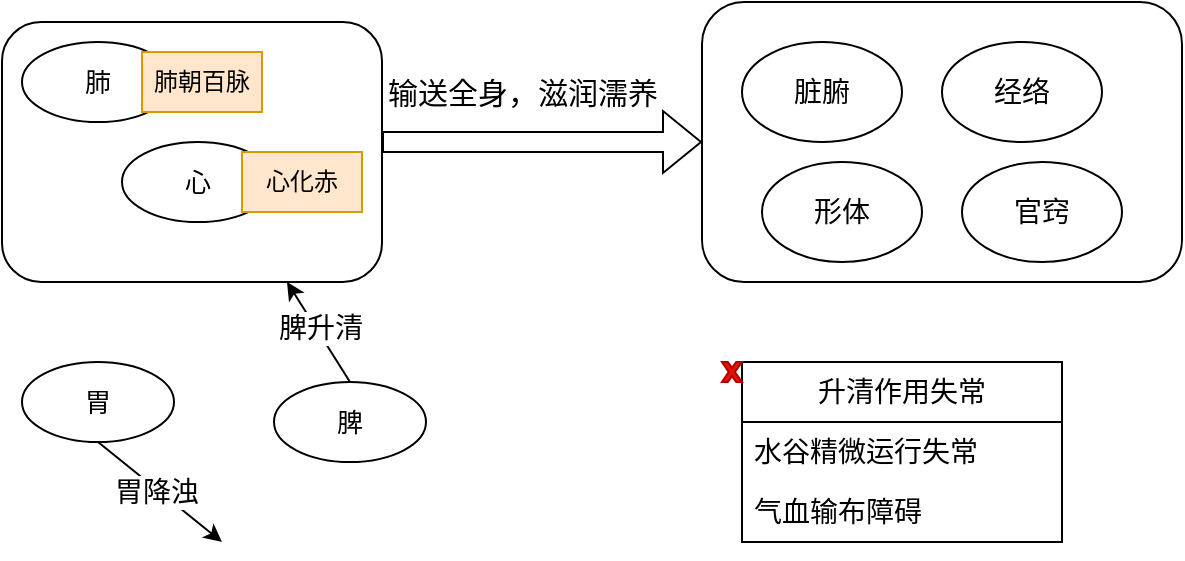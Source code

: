 <mxfile version="22.1.20" type="github">
  <diagram name="第 1 页" id="buYK50_n-58TJnyxpLri">
    <mxGraphModel dx="1050" dy="557" grid="1" gridSize="10" guides="1" tooltips="1" connect="1" arrows="1" fold="1" page="1" pageScale="1" pageWidth="827" pageHeight="1169" math="0" shadow="0">
      <root>
        <mxCell id="0" />
        <mxCell id="1" parent="0" />
        <mxCell id="j9wXNBpga4At5Q3Up0xu-15" value="" style="rounded=1;whiteSpace=wrap;html=1;" vertex="1" parent="1">
          <mxGeometry x="190" y="90" width="190" height="130" as="geometry" />
        </mxCell>
        <mxCell id="j9wXNBpga4At5Q3Up0xu-1" value="" style="group" vertex="1" connectable="0" parent="1">
          <mxGeometry x="200" y="100" width="120" height="40" as="geometry" />
        </mxCell>
        <mxCell id="j9wXNBpga4At5Q3Up0xu-2" value="肺" style="ellipse;whiteSpace=wrap;html=1;fontSize=13;" vertex="1" parent="j9wXNBpga4At5Q3Up0xu-1">
          <mxGeometry width="76" height="40" as="geometry" />
        </mxCell>
        <mxCell id="j9wXNBpga4At5Q3Up0xu-3" value="" style="endArrow=classic;html=1;rounded=0;exitX=1;exitY=0.5;exitDx=0;exitDy=0;" edge="1" parent="j9wXNBpga4At5Q3Up0xu-1" source="j9wXNBpga4At5Q3Up0xu-2" target="j9wXNBpga4At5Q3Up0xu-4">
          <mxGeometry width="50" height="50" relative="1" as="geometry">
            <mxPoint x="127" y="21" as="sourcePoint" />
            <mxPoint x="272" y="20" as="targetPoint" />
          </mxGeometry>
        </mxCell>
        <mxCell id="j9wXNBpga4At5Q3Up0xu-4" value="肺朝百脉" style="text;html=1;strokeColor=#d79b00;fillColor=#ffe6cc;align=center;verticalAlign=middle;whiteSpace=wrap;rounded=0;" vertex="1" parent="j9wXNBpga4At5Q3Up0xu-1">
          <mxGeometry x="60" y="5" width="60" height="30" as="geometry" />
        </mxCell>
        <mxCell id="j9wXNBpga4At5Q3Up0xu-5" value="" style="group" vertex="1" connectable="0" parent="1">
          <mxGeometry x="250" y="150" width="120" height="40" as="geometry" />
        </mxCell>
        <mxCell id="j9wXNBpga4At5Q3Up0xu-6" value="心" style="ellipse;whiteSpace=wrap;html=1;fontSize=13;" vertex="1" parent="j9wXNBpga4At5Q3Up0xu-5">
          <mxGeometry width="76" height="40" as="geometry" />
        </mxCell>
        <mxCell id="j9wXNBpga4At5Q3Up0xu-7" value="" style="endArrow=classic;html=1;rounded=0;exitX=1;exitY=0.5;exitDx=0;exitDy=0;" edge="1" parent="j9wXNBpga4At5Q3Up0xu-5" source="j9wXNBpga4At5Q3Up0xu-6" target="j9wXNBpga4At5Q3Up0xu-8">
          <mxGeometry width="50" height="50" relative="1" as="geometry">
            <mxPoint x="127" y="21" as="sourcePoint" />
            <mxPoint x="272" y="20" as="targetPoint" />
          </mxGeometry>
        </mxCell>
        <mxCell id="j9wXNBpga4At5Q3Up0xu-8" value="心化赤" style="text;html=1;strokeColor=#d79b00;fillColor=#ffe6cc;align=center;verticalAlign=middle;whiteSpace=wrap;rounded=0;" vertex="1" parent="j9wXNBpga4At5Q3Up0xu-5">
          <mxGeometry x="60" y="5" width="60" height="30" as="geometry" />
        </mxCell>
        <mxCell id="j9wXNBpga4At5Q3Up0xu-14" value="" style="endArrow=classic;html=1;rounded=0;exitX=0.5;exitY=0;exitDx=0;exitDy=0;entryX=0.75;entryY=1;entryDx=0;entryDy=0;" edge="1" parent="1" source="j9wXNBpga4At5Q3Up0xu-10" target="j9wXNBpga4At5Q3Up0xu-15">
          <mxGeometry width="50" height="50" relative="1" as="geometry">
            <mxPoint x="430" y="270" as="sourcePoint" />
            <mxPoint x="480" y="220" as="targetPoint" />
          </mxGeometry>
        </mxCell>
        <mxCell id="j9wXNBpga4At5Q3Up0xu-17" value="脾升清" style="edgeLabel;html=1;align=center;verticalAlign=middle;resizable=0;points=[];fontSize=14;" vertex="1" connectable="0" parent="j9wXNBpga4At5Q3Up0xu-14">
          <mxGeometry x="0.066" y="-2" relative="1" as="geometry">
            <mxPoint as="offset" />
          </mxGeometry>
        </mxCell>
        <mxCell id="j9wXNBpga4At5Q3Up0xu-10" value="脾" style="ellipse;whiteSpace=wrap;html=1;fontSize=13;" vertex="1" parent="1">
          <mxGeometry x="326" y="270" width="76" height="40" as="geometry" />
        </mxCell>
        <mxCell id="j9wXNBpga4At5Q3Up0xu-18" value="胃" style="ellipse;whiteSpace=wrap;html=1;fontSize=13;" vertex="1" parent="1">
          <mxGeometry x="200" y="260" width="76" height="40" as="geometry" />
        </mxCell>
        <mxCell id="j9wXNBpga4At5Q3Up0xu-19" value="" style="endArrow=classic;html=1;rounded=0;exitX=0.5;exitY=1;exitDx=0;exitDy=0;" edge="1" parent="1" source="j9wXNBpga4At5Q3Up0xu-18">
          <mxGeometry width="50" height="50" relative="1" as="geometry">
            <mxPoint x="300" y="310" as="sourcePoint" />
            <mxPoint x="300" y="350" as="targetPoint" />
          </mxGeometry>
        </mxCell>
        <mxCell id="j9wXNBpga4At5Q3Up0xu-20" value="胃降浊" style="edgeLabel;html=1;align=center;verticalAlign=middle;resizable=0;points=[];fontSize=14;" vertex="1" connectable="0" parent="j9wXNBpga4At5Q3Up0xu-19">
          <mxGeometry x="-0.062" y="-1" relative="1" as="geometry">
            <mxPoint as="offset" />
          </mxGeometry>
        </mxCell>
        <mxCell id="j9wXNBpga4At5Q3Up0xu-22" value="" style="group" vertex="1" connectable="0" parent="1">
          <mxGeometry x="550" y="260" width="170" height="90" as="geometry" />
        </mxCell>
        <mxCell id="j9wXNBpga4At5Q3Up0xu-23" value="升清作用失常" style="swimlane;fontStyle=0;childLayout=stackLayout;horizontal=1;startSize=30;horizontalStack=0;resizeParent=1;resizeParentMax=0;resizeLast=0;collapsible=1;marginBottom=0;whiteSpace=wrap;html=1;fontSize=14;" vertex="1" parent="j9wXNBpga4At5Q3Up0xu-22">
          <mxGeometry x="10" width="160" height="90" as="geometry">
            <mxRectangle x="510" y="120" width="150" height="30" as="alternateBounds" />
          </mxGeometry>
        </mxCell>
        <mxCell id="j9wXNBpga4At5Q3Up0xu-24" value="水谷精微运行失常" style="text;strokeColor=none;fillColor=none;align=left;verticalAlign=middle;spacingLeft=4;spacingRight=4;overflow=hidden;points=[[0,0.5],[1,0.5]];portConstraint=eastwest;rotatable=0;whiteSpace=wrap;html=1;fontSize=14;" vertex="1" parent="j9wXNBpga4At5Q3Up0xu-23">
          <mxGeometry y="30" width="160" height="30" as="geometry" />
        </mxCell>
        <mxCell id="j9wXNBpga4At5Q3Up0xu-25" value="气血输布障碍" style="text;strokeColor=none;fillColor=none;align=left;verticalAlign=middle;spacingLeft=4;spacingRight=4;overflow=hidden;points=[[0,0.5],[1,0.5]];portConstraint=eastwest;rotatable=0;whiteSpace=wrap;html=1;fontSize=14;" vertex="1" parent="j9wXNBpga4At5Q3Up0xu-23">
          <mxGeometry y="60" width="160" height="30" as="geometry" />
        </mxCell>
        <mxCell id="j9wXNBpga4At5Q3Up0xu-26" value="" style="verticalLabelPosition=bottom;verticalAlign=top;html=1;shape=mxgraph.basic.x;fillColor=#e51400;strokeColor=#B20000;fontColor=#ffffff;" vertex="1" parent="j9wXNBpga4At5Q3Up0xu-22">
          <mxGeometry width="10" height="10" as="geometry" />
        </mxCell>
        <mxCell id="j9wXNBpga4At5Q3Up0xu-27" value="" style="rounded=1;whiteSpace=wrap;html=1;" vertex="1" parent="1">
          <mxGeometry x="540" y="80" width="240" height="140" as="geometry" />
        </mxCell>
        <mxCell id="j9wXNBpga4At5Q3Up0xu-28" value="脏腑" style="ellipse;whiteSpace=wrap;html=1;fontSize=14;" vertex="1" parent="1">
          <mxGeometry x="560" y="100" width="80" height="50" as="geometry" />
        </mxCell>
        <mxCell id="j9wXNBpga4At5Q3Up0xu-29" value="经络" style="ellipse;whiteSpace=wrap;html=1;fontSize=14;" vertex="1" parent="1">
          <mxGeometry x="660" y="100" width="80" height="50" as="geometry" />
        </mxCell>
        <mxCell id="j9wXNBpga4At5Q3Up0xu-30" value="形体" style="ellipse;whiteSpace=wrap;html=1;fontSize=14;" vertex="1" parent="1">
          <mxGeometry x="570" y="160" width="80" height="50" as="geometry" />
        </mxCell>
        <mxCell id="j9wXNBpga4At5Q3Up0xu-31" value="官窍" style="ellipse;whiteSpace=wrap;html=1;fontSize=14;" vertex="1" parent="1">
          <mxGeometry x="670" y="160" width="80" height="50" as="geometry" />
        </mxCell>
        <mxCell id="j9wXNBpga4At5Q3Up0xu-32" value="" style="shape=flexArrow;endArrow=classic;html=1;rounded=0;entryX=0;entryY=0.5;entryDx=0;entryDy=0;" edge="1" parent="1" target="j9wXNBpga4At5Q3Up0xu-27">
          <mxGeometry width="50" height="50" relative="1" as="geometry">
            <mxPoint x="380" y="150" as="sourcePoint" />
            <mxPoint x="430" y="100" as="targetPoint" />
          </mxGeometry>
        </mxCell>
        <mxCell id="j9wXNBpga4At5Q3Up0xu-33" value="输送全身，滋润濡养" style="edgeLabel;html=1;align=center;verticalAlign=middle;resizable=0;points=[];fontSize=15;" vertex="1" connectable="0" parent="j9wXNBpga4At5Q3Up0xu-32">
          <mxGeometry x="-0.328" y="-1" relative="1" as="geometry">
            <mxPoint x="16" y="-26" as="offset" />
          </mxGeometry>
        </mxCell>
      </root>
    </mxGraphModel>
  </diagram>
</mxfile>
